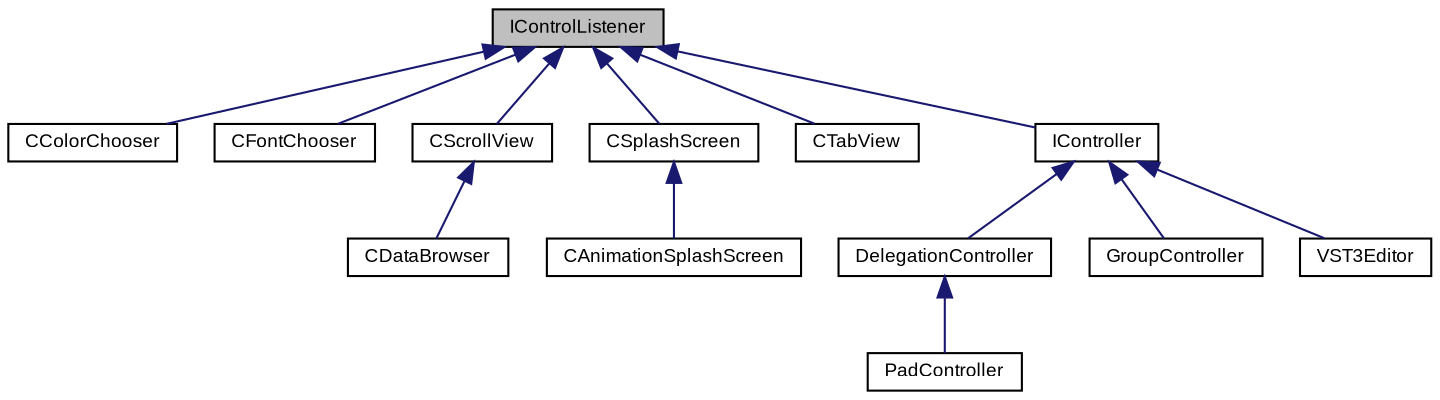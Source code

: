 digraph "IControlListener"
{
  bgcolor="transparent";
  edge [fontname="Arial",fontsize="9",labelfontname="Arial",labelfontsize="9"];
  node [fontname="Arial",fontsize="9",shape=record];
  Node1 [label="IControlListener",height=0.2,width=0.4,color="black", fillcolor="grey75", style="filled" fontcolor="black"];
  Node1 -> Node2 [dir="back",color="midnightblue",fontsize="9",style="solid",fontname="Arial"];
  Node2 [label="CColorChooser",height=0.2,width=0.4,color="black",URL="$class_v_s_t_g_u_i_1_1_c_color_chooser.html"];
  Node1 -> Node3 [dir="back",color="midnightblue",fontsize="9",style="solid",fontname="Arial"];
  Node3 [label="CFontChooser",height=0.2,width=0.4,color="black",URL="$class_v_s_t_g_u_i_1_1_c_font_chooser.html"];
  Node1 -> Node4 [dir="back",color="midnightblue",fontsize="9",style="solid",fontname="Arial"];
  Node4 [label="CScrollView",height=0.2,width=0.4,color="black",URL="$class_v_s_t_g_u_i_1_1_c_scroll_view.html",tooltip="a scrollable container view with scrollbars "];
  Node4 -> Node5 [dir="back",color="midnightblue",fontsize="9",style="solid",fontname="Arial"];
  Node5 [label="CDataBrowser",height=0.2,width=0.4,color="black",URL="$class_v_s_t_g_u_i_1_1_c_data_browser.html",tooltip="DataBrowser view. "];
  Node1 -> Node6 [dir="back",color="midnightblue",fontsize="9",style="solid",fontname="Arial"];
  Node6 [label="CSplashScreen",height=0.2,width=0.4,color="black",URL="$class_v_s_t_g_u_i_1_1_c_splash_screen.html"];
  Node6 -> Node7 [dir="back",color="midnightblue",fontsize="9",style="solid",fontname="Arial"];
  Node7 [label="CAnimationSplashScreen",height=0.2,width=0.4,color="black",URL="$class_v_s_t_g_u_i_1_1_c_animation_splash_screen.html",tooltip="a splash screen which animates the opening and closing of the splash bitmap "];
  Node1 -> Node8 [dir="back",color="midnightblue",fontsize="9",style="solid",fontname="Arial"];
  Node8 [label="CTabView",height=0.2,width=0.4,color="black",URL="$class_v_s_t_g_u_i_1_1_c_tab_view.html",tooltip="a tab view "];
  Node1 -> Node9 [dir="back",color="midnightblue",fontsize="9",style="solid",fontname="Arial"];
  Node9 [label="IController",height=0.2,width=0.4,color="black",URL="$class_v_s_t_g_u_i_1_1_i_controller.html",tooltip="extension to IControlListener used by UIDescription "];
  Node9 -> Node10 [dir="back",color="midnightblue",fontsize="9",style="solid",fontname="Arial"];
  Node10 [label="DelegationController",height=0.2,width=0.4,color="black",URL="$class_v_s_t_g_u_i_1_1_delegation_controller.html"];
  Node10 -> Node11 [dir="back",color="midnightblue",fontsize="9",style="solid",fontname="Arial"];
  Node11 [label="PadController",height=0.2,width=0.4,color="black",URL="$class_v_s_t_g_u_i_1_1_pad_controller.html"];
  Node9 -> Node12 [dir="back",color="midnightblue",fontsize="9",style="solid",fontname="Arial"];
  Node12 [label="GroupController",height=0.2,width=0.4,color="black",URL="$class_v_s_t_g_u_i_1_1_group_controller.html"];
  Node9 -> Node13 [dir="back",color="midnightblue",fontsize="9",style="solid",fontname="Arial"];
  Node13 [label="VST3Editor",height=0.2,width=0.4,color="black",URL="$class_v_s_t_g_u_i_1_1_v_s_t3_editor.html",tooltip="VST3 Editor with automatic parameter binding. "];
}
